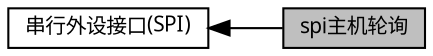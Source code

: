 digraph "spi主机轮询"
{
  edge [fontname="黑体",fontsize="10",labelfontname="黑体",labelfontsize="10"];
  node [fontname="黑体",fontsize="10",shape=box];
  rankdir=LR;
  Node1 [label="串行外设接口(SPI)",height=0.2,width=0.4,color="black", fillcolor="white", style="filled",URL="$group__am__demo__spi__all.html",tooltip="所有的SPI总线控制器相关例程"];
  Node0 [label="spi主机轮询",height=0.2,width=0.4,color="black", fillcolor="grey75", style="filled", fontcolor="black",tooltip=" "];
  Node1->Node0 [shape=plaintext, dir="back", style="solid"];
}
